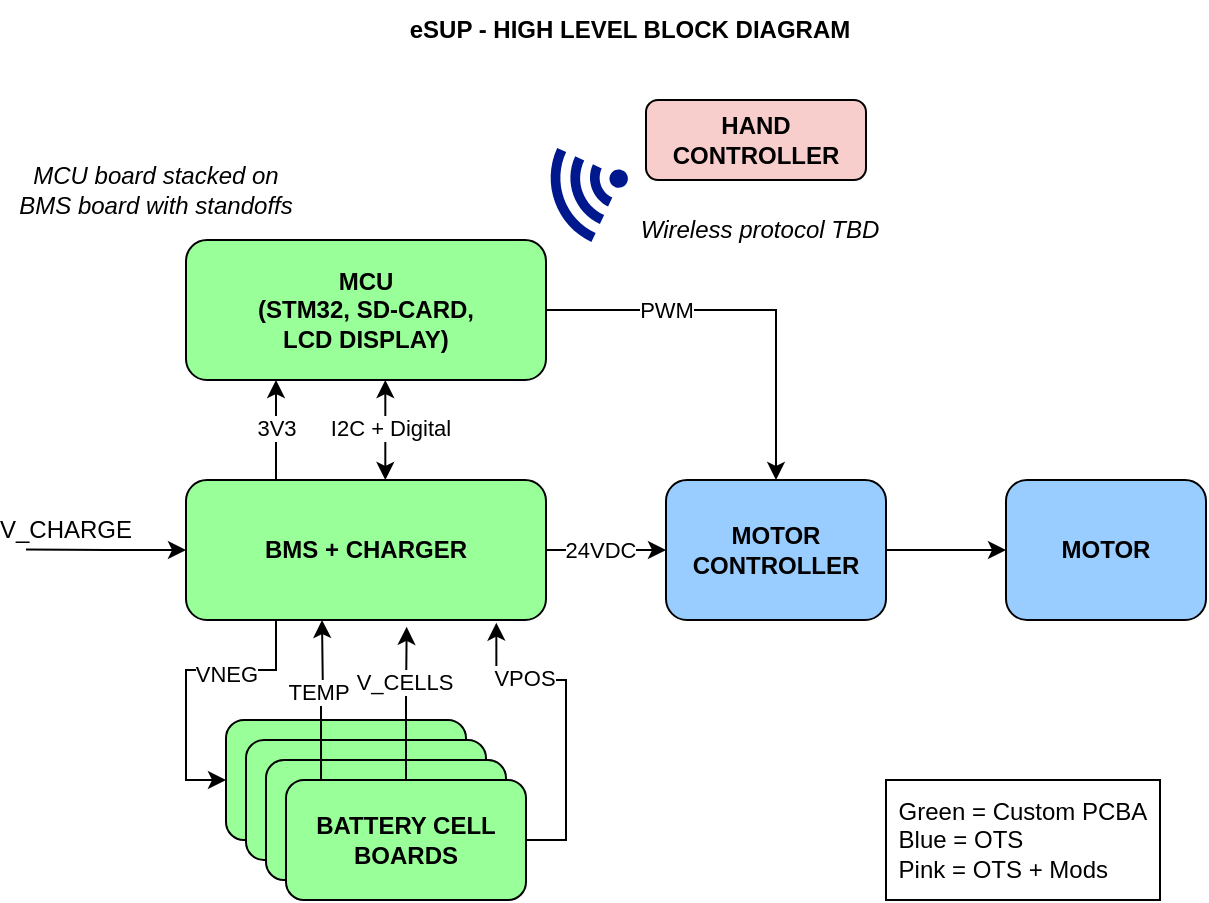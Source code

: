 <mxfile version="22.0.4" type="device">
  <diagram name="Page-1" id="ZwxdwYR_7Jq1wGENGhuf">
    <mxGraphModel dx="989" dy="539" grid="1" gridSize="10" guides="1" tooltips="1" connect="1" arrows="1" fold="1" page="1" pageScale="1" pageWidth="827" pageHeight="1169" math="0" shadow="0">
      <root>
        <mxCell id="0" />
        <mxCell id="1" parent="0" />
        <mxCell id="93Y61RelHoVEjkeXGkIh-6" style="edgeStyle=orthogonalEdgeStyle;rounded=0;orthogonalLoop=1;jettySize=auto;html=1;exitX=0.25;exitY=0;exitDx=0;exitDy=0;entryX=0.25;entryY=1;entryDx=0;entryDy=0;" edge="1" parent="1" source="93Y61RelHoVEjkeXGkIh-1" target="93Y61RelHoVEjkeXGkIh-3">
          <mxGeometry relative="1" as="geometry" />
        </mxCell>
        <mxCell id="93Y61RelHoVEjkeXGkIh-22" value="3V3" style="edgeLabel;html=1;align=center;verticalAlign=middle;resizable=0;points=[];" vertex="1" connectable="0" parent="93Y61RelHoVEjkeXGkIh-6">
          <mxGeometry x="0.036" relative="1" as="geometry">
            <mxPoint as="offset" />
          </mxGeometry>
        </mxCell>
        <mxCell id="93Y61RelHoVEjkeXGkIh-7" style="edgeStyle=orthogonalEdgeStyle;rounded=0;orthogonalLoop=1;jettySize=auto;html=1;exitX=0;exitY=0.5;exitDx=0;exitDy=0;endArrow=none;endFill=0;startArrow=classic;startFill=1;" edge="1" parent="1" source="93Y61RelHoVEjkeXGkIh-1">
          <mxGeometry relative="1" as="geometry">
            <mxPoint x="40" y="294.793" as="targetPoint" />
          </mxGeometry>
        </mxCell>
        <mxCell id="93Y61RelHoVEjkeXGkIh-17" style="edgeStyle=orthogonalEdgeStyle;rounded=0;orthogonalLoop=1;jettySize=auto;html=1;exitX=1;exitY=0.5;exitDx=0;exitDy=0;entryX=0;entryY=0.5;entryDx=0;entryDy=0;" edge="1" parent="1" source="93Y61RelHoVEjkeXGkIh-1" target="93Y61RelHoVEjkeXGkIh-18">
          <mxGeometry relative="1" as="geometry">
            <mxPoint x="370" y="294.793" as="targetPoint" />
          </mxGeometry>
        </mxCell>
        <mxCell id="93Y61RelHoVEjkeXGkIh-25" value="24VDC" style="edgeLabel;html=1;align=center;verticalAlign=middle;resizable=0;points=[];" vertex="1" connectable="0" parent="93Y61RelHoVEjkeXGkIh-17">
          <mxGeometry x="-0.105" relative="1" as="geometry">
            <mxPoint as="offset" />
          </mxGeometry>
        </mxCell>
        <mxCell id="93Y61RelHoVEjkeXGkIh-1" value="&lt;b&gt;BMS + CHARGER&lt;/b&gt;" style="rounded=1;whiteSpace=wrap;html=1;fillColor=#99FF99;" vertex="1" parent="1">
          <mxGeometry x="120" y="260" width="180" height="70" as="geometry" />
        </mxCell>
        <mxCell id="93Y61RelHoVEjkeXGkIh-28" style="edgeStyle=orthogonalEdgeStyle;rounded=0;orthogonalLoop=1;jettySize=auto;html=1;exitX=0;exitY=0.5;exitDx=0;exitDy=0;entryX=0.25;entryY=1;entryDx=0;entryDy=0;endArrow=none;endFill=0;startArrow=classic;startFill=1;" edge="1" parent="1" source="93Y61RelHoVEjkeXGkIh-2" target="93Y61RelHoVEjkeXGkIh-1">
          <mxGeometry relative="1" as="geometry" />
        </mxCell>
        <mxCell id="93Y61RelHoVEjkeXGkIh-30" value="VNEG" style="edgeLabel;html=1;align=center;verticalAlign=middle;resizable=0;points=[];" vertex="1" connectable="0" parent="93Y61RelHoVEjkeXGkIh-28">
          <mxGeometry x="0.405" y="-2" relative="1" as="geometry">
            <mxPoint x="-7" as="offset" />
          </mxGeometry>
        </mxCell>
        <mxCell id="93Y61RelHoVEjkeXGkIh-2" value="" style="rounded=1;whiteSpace=wrap;html=1;fillColor=#99FF99;" vertex="1" parent="1">
          <mxGeometry x="140" y="380" width="120" height="60" as="geometry" />
        </mxCell>
        <mxCell id="93Y61RelHoVEjkeXGkIh-4" style="edgeStyle=orthogonalEdgeStyle;rounded=0;orthogonalLoop=1;jettySize=auto;html=1;exitX=0.5;exitY=1;exitDx=0;exitDy=0;startArrow=classic;startFill=1;" edge="1" parent="1">
          <mxGeometry relative="1" as="geometry">
            <mxPoint x="219.66" y="210" as="sourcePoint" />
            <mxPoint x="219.66" y="260" as="targetPoint" />
          </mxGeometry>
        </mxCell>
        <mxCell id="93Y61RelHoVEjkeXGkIh-5" value="I2C + Digital" style="edgeLabel;html=1;align=center;verticalAlign=middle;resizable=0;points=[];" vertex="1" connectable="0" parent="93Y61RelHoVEjkeXGkIh-4">
          <mxGeometry x="-0.036" y="2" relative="1" as="geometry">
            <mxPoint as="offset" />
          </mxGeometry>
        </mxCell>
        <mxCell id="93Y61RelHoVEjkeXGkIh-23" style="edgeStyle=orthogonalEdgeStyle;rounded=0;orthogonalLoop=1;jettySize=auto;html=1;exitX=1;exitY=0.5;exitDx=0;exitDy=0;" edge="1" parent="1" source="93Y61RelHoVEjkeXGkIh-3" target="93Y61RelHoVEjkeXGkIh-18">
          <mxGeometry relative="1" as="geometry" />
        </mxCell>
        <mxCell id="93Y61RelHoVEjkeXGkIh-24" value="PWM" style="edgeLabel;html=1;align=center;verticalAlign=middle;resizable=0;points=[];" vertex="1" connectable="0" parent="93Y61RelHoVEjkeXGkIh-23">
          <mxGeometry x="-0.242" y="-2" relative="1" as="geometry">
            <mxPoint x="-16" y="-2" as="offset" />
          </mxGeometry>
        </mxCell>
        <mxCell id="93Y61RelHoVEjkeXGkIh-3" value="&lt;b&gt;MCU&lt;br&gt;(STM32, SD-CARD, &lt;br&gt;LCD DISPLAY)&lt;/b&gt;" style="rounded=1;whiteSpace=wrap;html=1;fillColor=#99FF99;" vertex="1" parent="1">
          <mxGeometry x="120" y="140" width="180" height="70" as="geometry" />
        </mxCell>
        <mxCell id="93Y61RelHoVEjkeXGkIh-8" value="V_CHARGE" style="text;html=1;strokeColor=none;fillColor=none;align=center;verticalAlign=middle;whiteSpace=wrap;rounded=0;" vertex="1" parent="1">
          <mxGeometry x="30" y="270" width="60" height="30" as="geometry" />
        </mxCell>
        <mxCell id="93Y61RelHoVEjkeXGkIh-12" value="" style="rounded=1;whiteSpace=wrap;html=1;fillColor=#99FF99;" vertex="1" parent="1">
          <mxGeometry x="150" y="390" width="120" height="60" as="geometry" />
        </mxCell>
        <mxCell id="93Y61RelHoVEjkeXGkIh-13" value="" style="rounded=1;whiteSpace=wrap;html=1;fillColor=#99FF99;" vertex="1" parent="1">
          <mxGeometry x="160" y="400" width="120" height="60" as="geometry" />
        </mxCell>
        <mxCell id="93Y61RelHoVEjkeXGkIh-19" style="edgeStyle=orthogonalEdgeStyle;rounded=0;orthogonalLoop=1;jettySize=auto;html=1;exitX=0.5;exitY=0;exitDx=0;exitDy=0;entryX=0.613;entryY=1.049;entryDx=0;entryDy=0;entryPerimeter=0;" edge="1" parent="1" source="93Y61RelHoVEjkeXGkIh-14" target="93Y61RelHoVEjkeXGkIh-1">
          <mxGeometry relative="1" as="geometry" />
        </mxCell>
        <mxCell id="93Y61RelHoVEjkeXGkIh-27" value="V_CELLS" style="edgeLabel;html=1;align=center;verticalAlign=middle;resizable=0;points=[];" vertex="1" connectable="0" parent="93Y61RelHoVEjkeXGkIh-19">
          <mxGeometry x="0.326" y="2" relative="1" as="geometry">
            <mxPoint y="1" as="offset" />
          </mxGeometry>
        </mxCell>
        <mxCell id="93Y61RelHoVEjkeXGkIh-29" style="edgeStyle=orthogonalEdgeStyle;rounded=0;orthogonalLoop=1;jettySize=auto;html=1;exitX=1;exitY=0.5;exitDx=0;exitDy=0;entryX=0.862;entryY=1.019;entryDx=0;entryDy=0;entryPerimeter=0;" edge="1" parent="1" source="93Y61RelHoVEjkeXGkIh-14" target="93Y61RelHoVEjkeXGkIh-1">
          <mxGeometry relative="1" as="geometry">
            <Array as="points">
              <mxPoint x="310" y="440" />
              <mxPoint x="310" y="360" />
              <mxPoint x="275" y="360" />
            </Array>
          </mxGeometry>
        </mxCell>
        <mxCell id="93Y61RelHoVEjkeXGkIh-31" value="VPOS" style="edgeLabel;html=1;align=center;verticalAlign=middle;resizable=0;points=[];" vertex="1" connectable="0" parent="93Y61RelHoVEjkeXGkIh-29">
          <mxGeometry x="0.208" y="3" relative="1" as="geometry">
            <mxPoint x="-18" y="-3" as="offset" />
          </mxGeometry>
        </mxCell>
        <mxCell id="93Y61RelHoVEjkeXGkIh-14" value="&lt;b&gt;BATTERY CELL BOARDS&lt;/b&gt;" style="rounded=1;whiteSpace=wrap;html=1;fillColor=#99FF99;" vertex="1" parent="1">
          <mxGeometry x="170" y="410" width="120" height="60" as="geometry" />
        </mxCell>
        <mxCell id="93Y61RelHoVEjkeXGkIh-21" style="edgeStyle=orthogonalEdgeStyle;rounded=0;orthogonalLoop=1;jettySize=auto;html=1;exitX=1;exitY=0.5;exitDx=0;exitDy=0;" edge="1" parent="1" source="93Y61RelHoVEjkeXGkIh-18" target="93Y61RelHoVEjkeXGkIh-20">
          <mxGeometry relative="1" as="geometry" />
        </mxCell>
        <mxCell id="93Y61RelHoVEjkeXGkIh-18" value="&lt;b&gt;MOTOR CONTROLLER&lt;/b&gt;" style="rounded=1;whiteSpace=wrap;html=1;fillColor=#99CCFF;" vertex="1" parent="1">
          <mxGeometry x="360" y="260" width="110" height="70" as="geometry" />
        </mxCell>
        <mxCell id="93Y61RelHoVEjkeXGkIh-20" value="&lt;b&gt;MOTOR&lt;/b&gt;" style="rounded=1;whiteSpace=wrap;html=1;fillColor=#99CCFF;" vertex="1" parent="1">
          <mxGeometry x="530" y="260" width="100" height="70" as="geometry" />
        </mxCell>
        <mxCell id="93Y61RelHoVEjkeXGkIh-26" style="edgeStyle=orthogonalEdgeStyle;rounded=0;orthogonalLoop=1;jettySize=auto;html=1;exitX=0.146;exitY=-0.001;exitDx=0;exitDy=0;exitPerimeter=0;" edge="1" parent="1" source="93Y61RelHoVEjkeXGkIh-14">
          <mxGeometry relative="1" as="geometry">
            <mxPoint x="188" y="330" as="targetPoint" />
          </mxGeometry>
        </mxCell>
        <mxCell id="93Y61RelHoVEjkeXGkIh-32" value="TEMP" style="edgeLabel;html=1;align=center;verticalAlign=middle;resizable=0;points=[];" vertex="1" connectable="0" parent="93Y61RelHoVEjkeXGkIh-26">
          <mxGeometry x="0.116" y="3" relative="1" as="geometry">
            <mxPoint as="offset" />
          </mxGeometry>
        </mxCell>
        <mxCell id="93Y61RelHoVEjkeXGkIh-33" value="&lt;b&gt;HAND CONTROLLER&lt;/b&gt;" style="rounded=1;whiteSpace=wrap;html=1;fillColor=#F8CECC;" vertex="1" parent="1">
          <mxGeometry x="350" y="70" width="110" height="40" as="geometry" />
        </mxCell>
        <mxCell id="93Y61RelHoVEjkeXGkIh-34" value="" style="sketch=0;aspect=fixed;pointerEvents=1;shadow=0;dashed=0;html=1;strokeColor=none;labelPosition=center;verticalLabelPosition=bottom;verticalAlign=top;align=center;fillColor=#00188D;shape=mxgraph.mscae.enterprise.wireless_connection;rotation=-200;" vertex="1" parent="1">
          <mxGeometry x="300" y="90" width="42" height="50" as="geometry" />
        </mxCell>
        <mxCell id="93Y61RelHoVEjkeXGkIh-35" value="&lt;div style=&quot;text-align: left;&quot;&gt;&lt;span style=&quot;background-color: initial;&quot;&gt;Green = Custom PCBA&lt;/span&gt;&lt;/div&gt;&lt;div style=&quot;text-align: left;&quot;&gt;&lt;span style=&quot;background-color: initial;&quot;&gt;Blue = OTS&lt;br&gt;Pink = OTS + Mods&lt;/span&gt;&lt;/div&gt;" style="text;html=1;strokeColor=default;fillColor=none;align=center;verticalAlign=middle;whiteSpace=wrap;rounded=0;" vertex="1" parent="1">
          <mxGeometry x="470" y="410" width="137" height="60" as="geometry" />
        </mxCell>
        <mxCell id="93Y61RelHoVEjkeXGkIh-37" value="&lt;i&gt;Wireless protocol TBD&lt;/i&gt;" style="text;html=1;strokeColor=none;fillColor=none;align=center;verticalAlign=middle;whiteSpace=wrap;rounded=0;" vertex="1" parent="1">
          <mxGeometry x="344" y="120" width="126" height="30" as="geometry" />
        </mxCell>
        <mxCell id="93Y61RelHoVEjkeXGkIh-38" value="&lt;i&gt;MCU board stacked on BMS board with standoffs&lt;/i&gt;" style="text;html=1;strokeColor=none;fillColor=none;align=center;verticalAlign=middle;whiteSpace=wrap;rounded=0;" vertex="1" parent="1">
          <mxGeometry x="30" y="100" width="150" height="30" as="geometry" />
        </mxCell>
        <mxCell id="93Y61RelHoVEjkeXGkIh-40" value="&lt;b style=&quot;&quot;&gt;eSUP - HIGH LEVEL BLOCK DIAGRAM&lt;/b&gt;" style="text;html=1;strokeColor=none;fillColor=none;align=center;verticalAlign=middle;whiteSpace=wrap;rounded=0;" vertex="1" parent="1">
          <mxGeometry x="224" y="20" width="236" height="30" as="geometry" />
        </mxCell>
      </root>
    </mxGraphModel>
  </diagram>
</mxfile>
